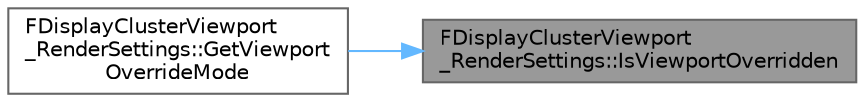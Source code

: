 digraph "FDisplayClusterViewport_RenderSettings::IsViewportOverridden"
{
 // INTERACTIVE_SVG=YES
 // LATEX_PDF_SIZE
  bgcolor="transparent";
  edge [fontname=Helvetica,fontsize=10,labelfontname=Helvetica,labelfontsize=10];
  node [fontname=Helvetica,fontsize=10,shape=box,height=0.2,width=0.4];
  rankdir="RL";
  Node1 [id="Node000001",label="FDisplayClusterViewport\l_RenderSettings::IsViewportOverridden",height=0.2,width=0.4,color="gray40", fillcolor="grey60", style="filled", fontcolor="black",tooltip="The viewport can be overridden from another viewport."];
  Node1 -> Node2 [id="edge1_Node000001_Node000002",dir="back",color="steelblue1",style="solid",tooltip=" "];
  Node2 [id="Node000002",label="FDisplayClusterViewport\l_RenderSettings::GetViewport\lOverrideMode",height=0.2,width=0.4,color="grey40", fillcolor="white", style="filled",URL="$d3/da3/classFDisplayClusterViewport__RenderSettings.html#acd88683827cb0094893924ef1a46ba4b",tooltip="Getting the override mode that is currently in use."];
}
